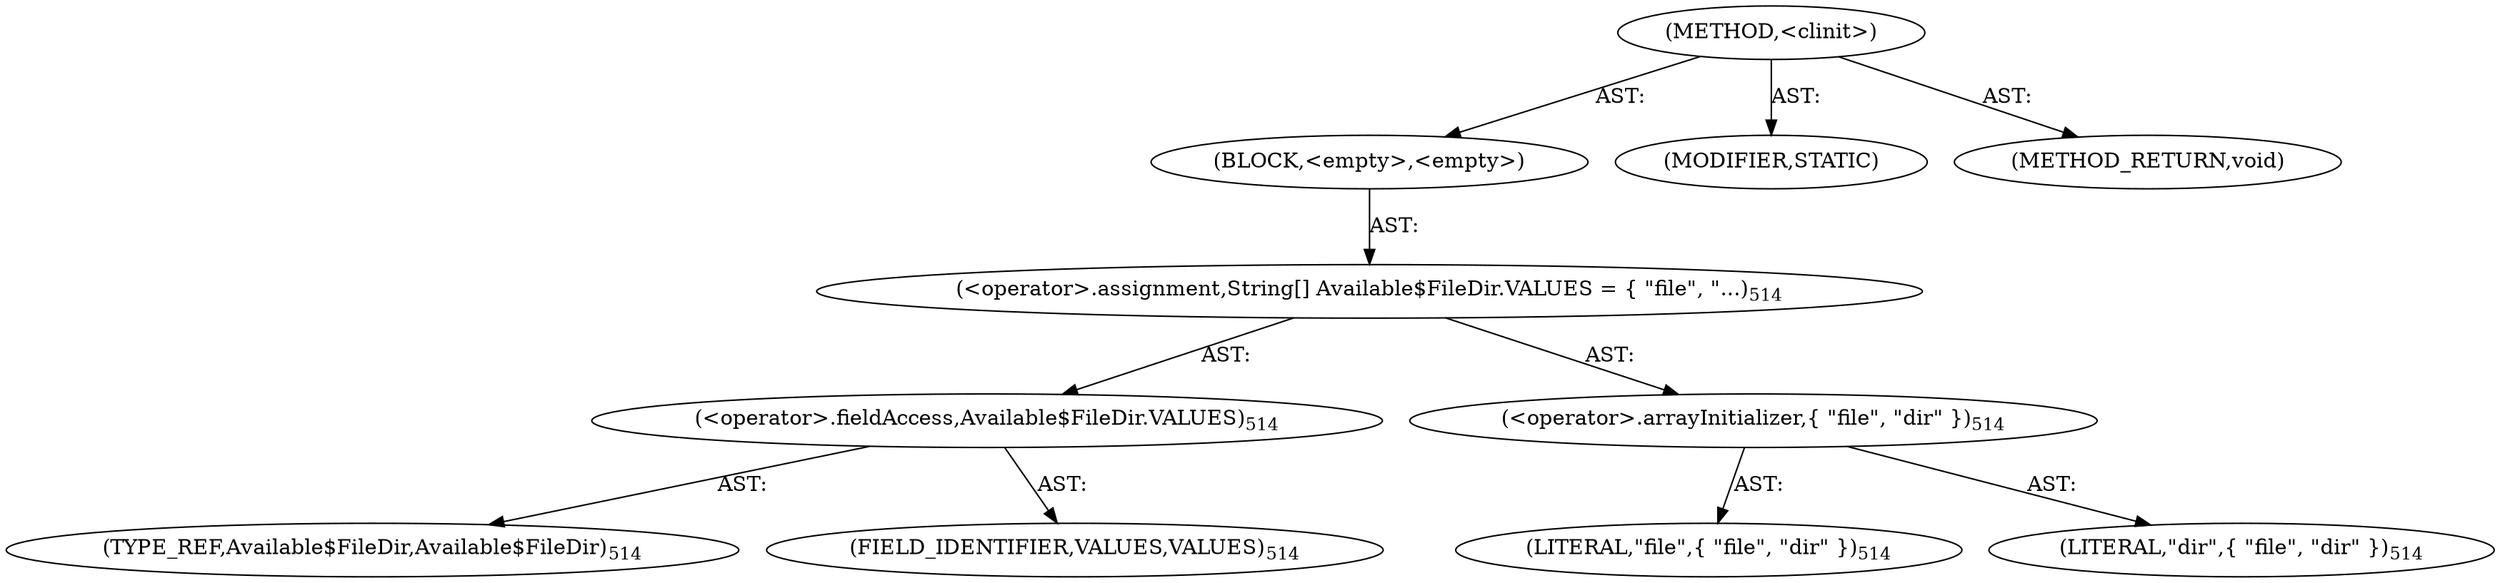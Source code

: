 digraph "&lt;clinit&gt;" {  
"111669149719" [label = <(METHOD,&lt;clinit&gt;)> ]
"25769803870" [label = <(BLOCK,&lt;empty&gt;,&lt;empty&gt;)> ]
"30064771432" [label = <(&lt;operator&gt;.assignment,String[] Available$FileDir.VALUES = { &quot;file&quot;, &quot;...)<SUB>514</SUB>> ]
"30064771433" [label = <(&lt;operator&gt;.fieldAccess,Available$FileDir.VALUES)<SUB>514</SUB>> ]
"180388626433" [label = <(TYPE_REF,Available$FileDir,Available$FileDir)<SUB>514</SUB>> ]
"55834574948" [label = <(FIELD_IDENTIFIER,VALUES,VALUES)<SUB>514</SUB>> ]
"30064771434" [label = <(&lt;operator&gt;.arrayInitializer,{ &quot;file&quot;, &quot;dir&quot; })<SUB>514</SUB>> ]
"90194313315" [label = <(LITERAL,&quot;file&quot;,{ &quot;file&quot;, &quot;dir&quot; })<SUB>514</SUB>> ]
"90194313316" [label = <(LITERAL,&quot;dir&quot;,{ &quot;file&quot;, &quot;dir&quot; })<SUB>514</SUB>> ]
"133143986235" [label = <(MODIFIER,STATIC)> ]
"128849018903" [label = <(METHOD_RETURN,void)> ]
  "111669149719" -> "25769803870"  [ label = "AST: "] 
  "111669149719" -> "133143986235"  [ label = "AST: "] 
  "111669149719" -> "128849018903"  [ label = "AST: "] 
  "25769803870" -> "30064771432"  [ label = "AST: "] 
  "30064771432" -> "30064771433"  [ label = "AST: "] 
  "30064771432" -> "30064771434"  [ label = "AST: "] 
  "30064771433" -> "180388626433"  [ label = "AST: "] 
  "30064771433" -> "55834574948"  [ label = "AST: "] 
  "30064771434" -> "90194313315"  [ label = "AST: "] 
  "30064771434" -> "90194313316"  [ label = "AST: "] 
}
